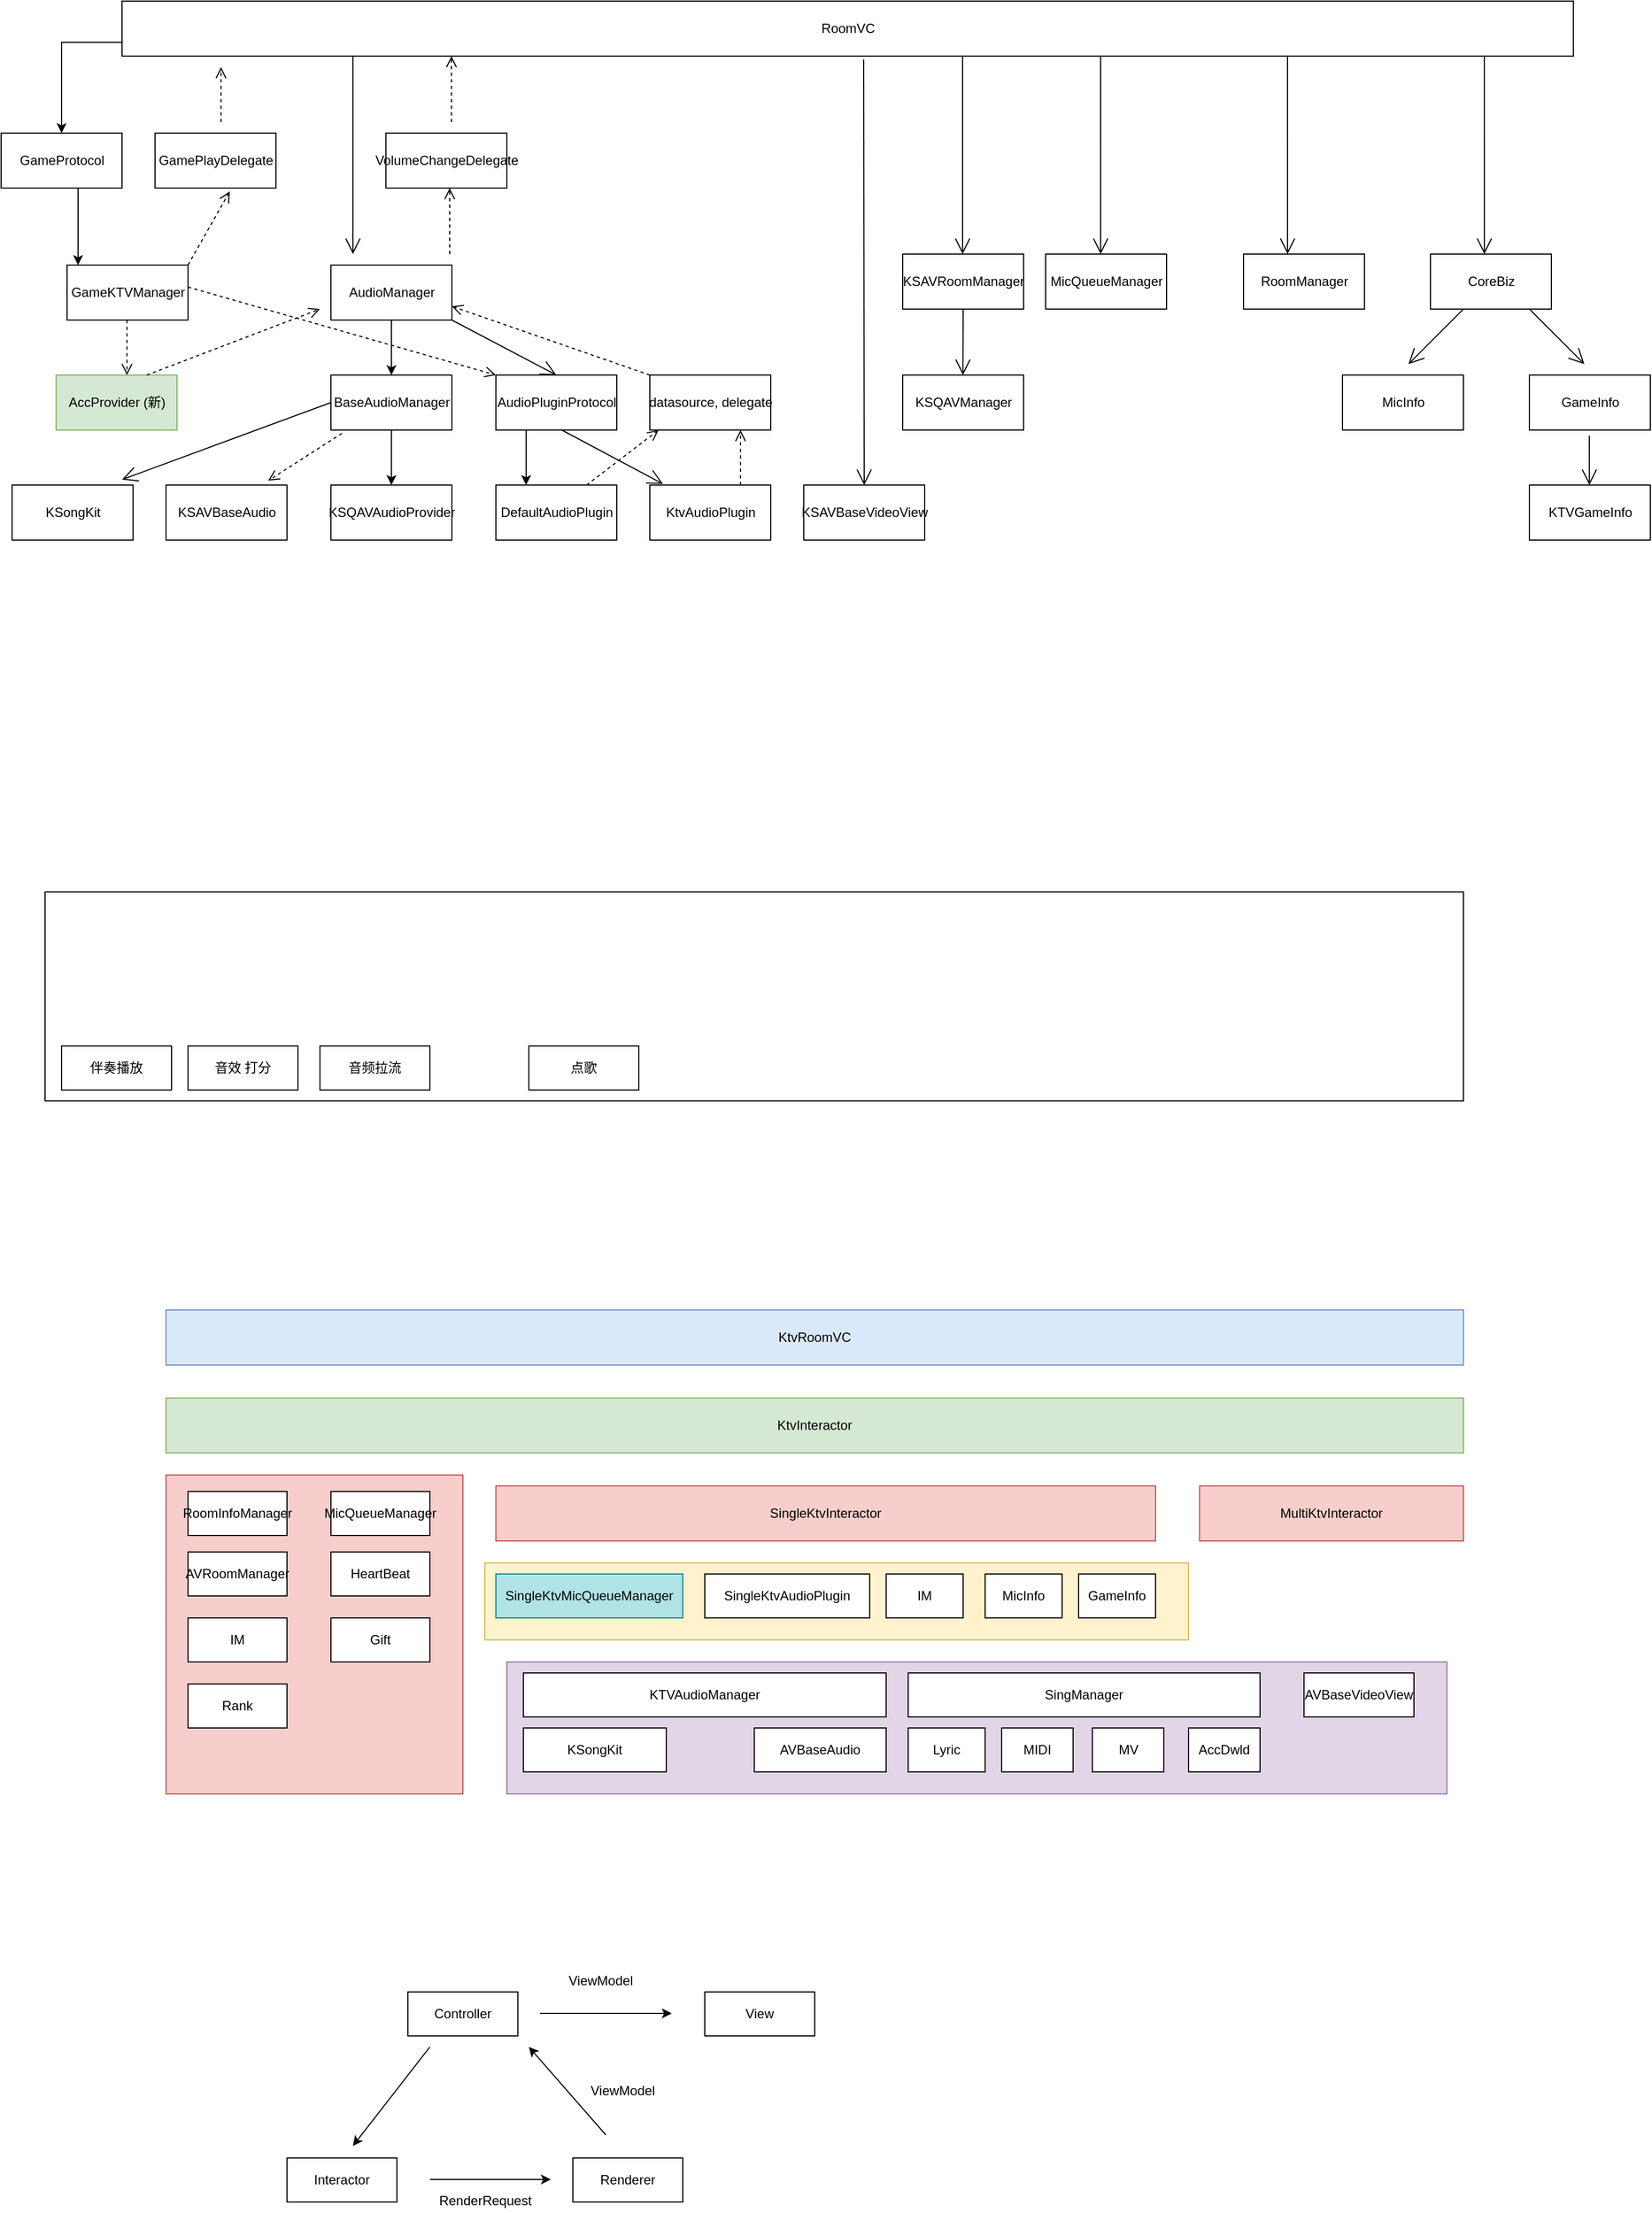 <mxfile version="14.1.1" type="github">
  <diagram id="RX8tZE7j9Tt-qlyoLgVX" name="Page-1">
    <mxGraphModel dx="1721" dy="1003" grid="1" gridSize="10" guides="1" tooltips="1" connect="1" arrows="1" fold="1" page="1" pageScale="1" pageWidth="3300" pageHeight="4681" math="0" shadow="0">
      <root>
        <mxCell id="0" />
        <mxCell id="1" parent="0" />
        <mxCell id="LNAnqtrbUqoBeL77SgQ4-29" value="" style="rounded=0;whiteSpace=wrap;html=1;fillColor=#fff2cc;strokeColor=#d6b656;" parent="1" vertex="1">
          <mxGeometry x="930" y="1800" width="640" height="70" as="geometry" />
        </mxCell>
        <mxCell id="LNAnqtrbUqoBeL77SgQ4-23" value="" style="rounded=0;whiteSpace=wrap;html=1;fillColor=#e1d5e7;strokeColor=#9673a6;" parent="1" vertex="1">
          <mxGeometry x="950" y="1890" width="855" height="120" as="geometry" />
        </mxCell>
        <mxCell id="dRoRpwYoGaoy_X5UFxtA-8" value="RoomManager" style="html=1;" parent="1" vertex="1">
          <mxGeometry x="1620" y="610" width="110" height="50" as="geometry" />
        </mxCell>
        <mxCell id="dRoRpwYoGaoy_X5UFxtA-9" value="MicQueueManager" style="html=1;" parent="1" vertex="1">
          <mxGeometry x="1440" y="610" width="110" height="50" as="geometry" />
        </mxCell>
        <mxCell id="dRoRpwYoGaoy_X5UFxtA-11" value="CoreBiz" style="html=1;" parent="1" vertex="1">
          <mxGeometry x="1790" y="610" width="110" height="50" as="geometry" />
        </mxCell>
        <mxCell id="dRoRpwYoGaoy_X5UFxtA-12" value="MicInfo" style="html=1;" parent="1" vertex="1">
          <mxGeometry x="1710" y="720" width="110" height="50" as="geometry" />
        </mxCell>
        <mxCell id="dRoRpwYoGaoy_X5UFxtA-13" value="GameInfo" style="html=1;" parent="1" vertex="1">
          <mxGeometry x="1880" y="720" width="110" height="50" as="geometry" />
        </mxCell>
        <mxCell id="dRoRpwYoGaoy_X5UFxtA-14" value="KTVGameInfo" style="html=1;" parent="1" vertex="1">
          <mxGeometry x="1880" y="820" width="110" height="50" as="geometry" />
        </mxCell>
        <mxCell id="dRoRpwYoGaoy_X5UFxtA-16" value="GameProtocol" style="html=1;" parent="1" vertex="1">
          <mxGeometry x="490" y="500" width="110" height="50" as="geometry" />
        </mxCell>
        <mxCell id="dRoRpwYoGaoy_X5UFxtA-62" style="edgeStyle=orthogonalEdgeStyle;rounded=0;orthogonalLoop=1;jettySize=auto;html=1;exitX=0.25;exitY=1;exitDx=0;exitDy=0;entryX=0.25;entryY=0;entryDx=0;entryDy=0;" parent="1" source="dRoRpwYoGaoy_X5UFxtA-18" target="dRoRpwYoGaoy_X5UFxtA-59" edge="1">
          <mxGeometry relative="1" as="geometry" />
        </mxCell>
        <mxCell id="dRoRpwYoGaoy_X5UFxtA-18" value="AudioPluginProtocol" style="html=1;" parent="1" vertex="1">
          <mxGeometry x="940" y="720" width="110" height="50" as="geometry" />
        </mxCell>
        <mxCell id="dRoRpwYoGaoy_X5UFxtA-19" value="GameKTVManager" style="html=1;" parent="1" vertex="1">
          <mxGeometry x="550" y="620" width="110" height="50" as="geometry" />
        </mxCell>
        <mxCell id="dRoRpwYoGaoy_X5UFxtA-20" value="GamePlayDelegate" style="html=1;" parent="1" vertex="1">
          <mxGeometry x="630" y="500" width="110" height="50" as="geometry" />
        </mxCell>
        <mxCell id="dRoRpwYoGaoy_X5UFxtA-50" style="edgeStyle=orthogonalEdgeStyle;rounded=0;orthogonalLoop=1;jettySize=auto;html=1;exitX=0;exitY=0.75;exitDx=0;exitDy=0;entryX=0.5;entryY=0;entryDx=0;entryDy=0;" parent="1" source="dRoRpwYoGaoy_X5UFxtA-31" target="dRoRpwYoGaoy_X5UFxtA-16" edge="1">
          <mxGeometry relative="1" as="geometry" />
        </mxCell>
        <mxCell id="dRoRpwYoGaoy_X5UFxtA-31" value="RoomVC" style="html=1;" parent="1" vertex="1">
          <mxGeometry x="600" y="380" width="1320" height="50" as="geometry" />
        </mxCell>
        <mxCell id="dRoRpwYoGaoy_X5UFxtA-58" style="edgeStyle=orthogonalEdgeStyle;rounded=0;orthogonalLoop=1;jettySize=auto;html=1;exitX=0.5;exitY=1;exitDx=0;exitDy=0;entryX=0.5;entryY=0;entryDx=0;entryDy=0;" parent="1" source="dRoRpwYoGaoy_X5UFxtA-37" target="dRoRpwYoGaoy_X5UFxtA-52" edge="1">
          <mxGeometry relative="1" as="geometry" />
        </mxCell>
        <mxCell id="dRoRpwYoGaoy_X5UFxtA-37" value="AudioManager" style="html=1;" parent="1" vertex="1">
          <mxGeometry x="790" y="620" width="110" height="50" as="geometry" />
        </mxCell>
        <mxCell id="dRoRpwYoGaoy_X5UFxtA-38" value="KSAVRoomManager" style="html=1;" parent="1" vertex="1">
          <mxGeometry x="1310" y="610" width="110" height="50" as="geometry" />
        </mxCell>
        <mxCell id="dRoRpwYoGaoy_X5UFxtA-39" value="VolumeChangeDelegate" style="html=1;" parent="1" vertex="1">
          <mxGeometry x="840" y="500" width="110" height="50" as="geometry" />
        </mxCell>
        <mxCell id="dRoRpwYoGaoy_X5UFxtA-46" value="" style="html=1;verticalAlign=bottom;endArrow=open;dashed=1;endSize=8;" parent="1" edge="1">
          <mxGeometry y="50" relative="1" as="geometry">
            <mxPoint x="690" y="490" as="sourcePoint" />
            <mxPoint x="690" y="440" as="targetPoint" />
            <mxPoint as="offset" />
          </mxGeometry>
        </mxCell>
        <mxCell id="dRoRpwYoGaoy_X5UFxtA-47" value="" style="html=1;verticalAlign=bottom;endArrow=open;dashed=1;endSize=8;exitX=1;exitY=0;exitDx=0;exitDy=0;entryX=0.618;entryY=1.06;entryDx=0;entryDy=0;entryPerimeter=0;" parent="1" source="dRoRpwYoGaoy_X5UFxtA-19" target="dRoRpwYoGaoy_X5UFxtA-20" edge="1">
          <mxGeometry y="50" relative="1" as="geometry">
            <mxPoint x="794.5" y="610" as="sourcePoint" />
            <mxPoint x="794.5" y="560" as="targetPoint" />
            <mxPoint as="offset" />
          </mxGeometry>
        </mxCell>
        <mxCell id="dRoRpwYoGaoy_X5UFxtA-48" style="edgeStyle=orthogonalEdgeStyle;rounded=0;orthogonalLoop=1;jettySize=auto;html=1;" parent="1" edge="1">
          <mxGeometry relative="1" as="geometry">
            <mxPoint x="560" y="590" as="sourcePoint" />
            <mxPoint x="560" y="620" as="targetPoint" />
            <Array as="points">
              <mxPoint x="560" y="550" />
              <mxPoint x="560" y="550" />
            </Array>
          </mxGeometry>
        </mxCell>
        <mxCell id="dRoRpwYoGaoy_X5UFxtA-57" style="edgeStyle=orthogonalEdgeStyle;rounded=0;orthogonalLoop=1;jettySize=auto;html=1;exitX=0.5;exitY=1;exitDx=0;exitDy=0;entryX=0.5;entryY=0;entryDx=0;entryDy=0;" parent="1" source="dRoRpwYoGaoy_X5UFxtA-52" target="dRoRpwYoGaoy_X5UFxtA-56" edge="1">
          <mxGeometry relative="1" as="geometry" />
        </mxCell>
        <mxCell id="dRoRpwYoGaoy_X5UFxtA-52" value="BaseAudioManager" style="html=1;" parent="1" vertex="1">
          <mxGeometry x="790" y="720" width="110" height="50" as="geometry" />
        </mxCell>
        <mxCell id="dRoRpwYoGaoy_X5UFxtA-54" value="" style="html=1;verticalAlign=bottom;endArrow=open;dashed=1;endSize=8;entryX=0.618;entryY=1.06;entryDx=0;entryDy=0;entryPerimeter=0;" parent="1" edge="1">
          <mxGeometry y="50" relative="1" as="geometry">
            <mxPoint x="898" y="610" as="sourcePoint" />
            <mxPoint x="897.98" y="550" as="targetPoint" />
            <mxPoint as="offset" />
          </mxGeometry>
        </mxCell>
        <mxCell id="dRoRpwYoGaoy_X5UFxtA-55" value="" style="html=1;verticalAlign=bottom;endArrow=open;dashed=1;endSize=8;entryX=0.618;entryY=1.06;entryDx=0;entryDy=0;entryPerimeter=0;" parent="1" edge="1">
          <mxGeometry y="50" relative="1" as="geometry">
            <mxPoint x="899.62" y="490" as="sourcePoint" />
            <mxPoint x="899.6" y="430" as="targetPoint" />
            <mxPoint as="offset" />
          </mxGeometry>
        </mxCell>
        <mxCell id="dRoRpwYoGaoy_X5UFxtA-56" value="KSQAVAudioProvider" style="html=1;" parent="1" vertex="1">
          <mxGeometry x="790" y="820" width="110" height="50" as="geometry" />
        </mxCell>
        <mxCell id="dRoRpwYoGaoy_X5UFxtA-59" value="DefaultAudioPlugin" style="html=1;" parent="1" vertex="1">
          <mxGeometry x="940" y="820" width="110" height="50" as="geometry" />
        </mxCell>
        <mxCell id="dRoRpwYoGaoy_X5UFxtA-60" value="KtvAudioPlugin" style="html=1;" parent="1" vertex="1">
          <mxGeometry x="1080" y="820" width="110" height="50" as="geometry" />
        </mxCell>
        <mxCell id="dRoRpwYoGaoy_X5UFxtA-64" value="datasource, delegate" style="html=1;" parent="1" vertex="1">
          <mxGeometry x="1080" y="720" width="110" height="50" as="geometry" />
        </mxCell>
        <mxCell id="dRoRpwYoGaoy_X5UFxtA-67" value="" style="html=1;verticalAlign=bottom;endArrow=open;dashed=1;endSize=8;exitX=0.75;exitY=0;exitDx=0;exitDy=0;entryX=0.618;entryY=1.06;entryDx=0;entryDy=0;entryPerimeter=0;" parent="1" source="dRoRpwYoGaoy_X5UFxtA-59" edge="1">
          <mxGeometry y="50" relative="1" as="geometry">
            <mxPoint x="1050" y="837" as="sourcePoint" />
            <mxPoint x="1087.98" y="770" as="targetPoint" />
            <mxPoint as="offset" />
          </mxGeometry>
        </mxCell>
        <mxCell id="dRoRpwYoGaoy_X5UFxtA-68" value="" style="html=1;verticalAlign=bottom;endArrow=open;dashed=1;endSize=8;exitX=0.75;exitY=0;exitDx=0;exitDy=0;entryX=0.75;entryY=1;entryDx=0;entryDy=0;" parent="1" source="dRoRpwYoGaoy_X5UFxtA-60" target="dRoRpwYoGaoy_X5UFxtA-64" edge="1">
          <mxGeometry y="50" relative="1" as="geometry">
            <mxPoint x="1120" y="820" as="sourcePoint" />
            <mxPoint x="1185.48" y="770" as="targetPoint" />
            <mxPoint as="offset" />
          </mxGeometry>
        </mxCell>
        <mxCell id="dRoRpwYoGaoy_X5UFxtA-69" value="" style="html=1;verticalAlign=bottom;endArrow=open;dashed=1;endSize=8;exitX=0;exitY=0;exitDx=0;exitDy=0;entryX=1;entryY=0.75;entryDx=0;entryDy=0;" parent="1" source="dRoRpwYoGaoy_X5UFxtA-64" target="dRoRpwYoGaoy_X5UFxtA-37" edge="1">
          <mxGeometry y="50" relative="1" as="geometry">
            <mxPoint x="1070" y="710" as="sourcePoint" />
            <mxPoint x="1070" y="660" as="targetPoint" />
            <mxPoint as="offset" />
          </mxGeometry>
        </mxCell>
        <mxCell id="dRoRpwYoGaoy_X5UFxtA-71" value="" style="endArrow=open;endFill=1;endSize=12;html=1;entryX=0.109;entryY=-0.02;entryDx=0;entryDy=0;entryPerimeter=0;" parent="1" target="dRoRpwYoGaoy_X5UFxtA-60" edge="1">
          <mxGeometry width="160" relative="1" as="geometry">
            <mxPoint x="1000" y="770" as="sourcePoint" />
            <mxPoint x="1090" y="830" as="targetPoint" />
          </mxGeometry>
        </mxCell>
        <mxCell id="dRoRpwYoGaoy_X5UFxtA-73" value="" style="endArrow=open;endFill=1;endSize=12;html=1;" parent="1" edge="1">
          <mxGeometry width="160" relative="1" as="geometry">
            <mxPoint x="810" y="430" as="sourcePoint" />
            <mxPoint x="810" y="610" as="targetPoint" />
          </mxGeometry>
        </mxCell>
        <mxCell id="dRoRpwYoGaoy_X5UFxtA-74" value="" style="endArrow=open;endFill=1;endSize=12;html=1;" parent="1" edge="1">
          <mxGeometry width="160" relative="1" as="geometry">
            <mxPoint x="1364.5" y="430" as="sourcePoint" />
            <mxPoint x="1364.5" y="610" as="targetPoint" />
          </mxGeometry>
        </mxCell>
        <mxCell id="dRoRpwYoGaoy_X5UFxtA-75" value="" style="endArrow=open;endFill=1;endSize=12;html=1;entryX=0.455;entryY=0;entryDx=0;entryDy=0;entryPerimeter=0;" parent="1" target="dRoRpwYoGaoy_X5UFxtA-9" edge="1">
          <mxGeometry width="160" relative="1" as="geometry">
            <mxPoint x="1490" y="430" as="sourcePoint" />
            <mxPoint x="1490" y="595" as="targetPoint" />
          </mxGeometry>
        </mxCell>
        <mxCell id="dRoRpwYoGaoy_X5UFxtA-76" value="KSQAVManager" style="html=1;" parent="1" vertex="1">
          <mxGeometry x="1310" y="720" width="110" height="50" as="geometry" />
        </mxCell>
        <mxCell id="dRoRpwYoGaoy_X5UFxtA-77" value="" style="endArrow=open;endFill=1;endSize=12;html=1;" parent="1" edge="1">
          <mxGeometry width="160" relative="1" as="geometry">
            <mxPoint x="1365.01" y="660" as="sourcePoint" />
            <mxPoint x="1364.76" y="720" as="targetPoint" />
          </mxGeometry>
        </mxCell>
        <mxCell id="dRoRpwYoGaoy_X5UFxtA-78" value="AccProvider (新)" style="html=1;fillColor=#d5e8d4;strokeColor=#82b366;" parent="1" vertex="1">
          <mxGeometry x="540" y="720" width="110" height="50" as="geometry" />
        </mxCell>
        <mxCell id="dRoRpwYoGaoy_X5UFxtA-80" value="" style="html=1;verticalAlign=bottom;endArrow=open;dashed=1;endSize=8;entryX=0.618;entryY=1.06;entryDx=0;entryDy=0;entryPerimeter=0;fillColor=#f8cecc;" parent="1" edge="1">
          <mxGeometry y="50" relative="1" as="geometry">
            <mxPoint x="604.5" y="670" as="sourcePoint" />
            <mxPoint x="604.5" y="720" as="targetPoint" />
            <mxPoint as="offset" />
          </mxGeometry>
        </mxCell>
        <mxCell id="dRoRpwYoGaoy_X5UFxtA-81" value="" style="html=1;verticalAlign=bottom;endArrow=open;dashed=1;endSize=8;exitX=0.75;exitY=0;exitDx=0;exitDy=0;" parent="1" source="dRoRpwYoGaoy_X5UFxtA-78" edge="1">
          <mxGeometry y="50" relative="1" as="geometry">
            <mxPoint x="690" y="690" as="sourcePoint" />
            <mxPoint x="780" y="660" as="targetPoint" />
            <mxPoint as="offset" />
          </mxGeometry>
        </mxCell>
        <mxCell id="YZkKuV9QOpAfeZF1AWrd-1" value="" style="endArrow=open;endFill=1;endSize=12;html=1;entryX=0.455;entryY=0;entryDx=0;entryDy=0;entryPerimeter=0;" parent="1" edge="1">
          <mxGeometry width="160" relative="1" as="geometry">
            <mxPoint x="1660" y="430" as="sourcePoint" />
            <mxPoint x="1660.05" y="610" as="targetPoint" />
          </mxGeometry>
        </mxCell>
        <mxCell id="YZkKuV9QOpAfeZF1AWrd-2" value="" style="endArrow=open;endFill=1;endSize=12;html=1;entryX=0.455;entryY=0;entryDx=0;entryDy=0;entryPerimeter=0;" parent="1" edge="1">
          <mxGeometry width="160" relative="1" as="geometry">
            <mxPoint x="1839" y="430" as="sourcePoint" />
            <mxPoint x="1839.05" y="610" as="targetPoint" />
          </mxGeometry>
        </mxCell>
        <mxCell id="YZkKuV9QOpAfeZF1AWrd-3" value="" style="endArrow=open;endFill=1;endSize=12;html=1;entryX=0.455;entryY=0;entryDx=0;entryDy=0;entryPerimeter=0;" parent="1" edge="1">
          <mxGeometry width="160" relative="1" as="geometry">
            <mxPoint x="1820" y="660" as="sourcePoint" />
            <mxPoint x="1770.0" y="710" as="targetPoint" />
          </mxGeometry>
        </mxCell>
        <mxCell id="YZkKuV9QOpAfeZF1AWrd-4" value="" style="endArrow=open;endFill=1;endSize=12;html=1;entryX=0.455;entryY=0;entryDx=0;entryDy=0;entryPerimeter=0;" parent="1" edge="1">
          <mxGeometry width="160" relative="1" as="geometry">
            <mxPoint x="1880" y="660" as="sourcePoint" />
            <mxPoint x="1930" y="710" as="targetPoint" />
          </mxGeometry>
        </mxCell>
        <mxCell id="YZkKuV9QOpAfeZF1AWrd-5" value="" style="endArrow=open;endFill=1;endSize=12;html=1;entryX=0.455;entryY=0;entryDx=0;entryDy=0;entryPerimeter=0;" parent="1" edge="1">
          <mxGeometry width="160" relative="1" as="geometry">
            <mxPoint x="1934.5" y="775" as="sourcePoint" />
            <mxPoint x="1934.55" y="820" as="targetPoint" />
          </mxGeometry>
        </mxCell>
        <mxCell id="YZkKuV9QOpAfeZF1AWrd-7" value="" style="html=1;verticalAlign=bottom;endArrow=open;dashed=1;endSize=8;exitX=0.75;exitY=0;exitDx=0;exitDy=0;entryX=0;entryY=0;entryDx=0;entryDy=0;" parent="1" target="dRoRpwYoGaoy_X5UFxtA-18" edge="1">
          <mxGeometry y="50" relative="1" as="geometry">
            <mxPoint x="660" y="640" as="sourcePoint" />
            <mxPoint x="930" y="720" as="targetPoint" />
            <mxPoint as="offset" />
          </mxGeometry>
        </mxCell>
        <mxCell id="YZkKuV9QOpAfeZF1AWrd-8" value="" style="rounded=0;whiteSpace=wrap;html=1;" parent="1" vertex="1">
          <mxGeometry x="530" y="1190" width="1290" height="190" as="geometry" />
        </mxCell>
        <mxCell id="YZkKuV9QOpAfeZF1AWrd-9" value="伴奏播放" style="rounded=0;whiteSpace=wrap;html=1;" parent="1" vertex="1">
          <mxGeometry x="545" y="1330" width="100" height="40" as="geometry" />
        </mxCell>
        <mxCell id="YZkKuV9QOpAfeZF1AWrd-11" value="音频拉流" style="rounded=0;whiteSpace=wrap;html=1;" parent="1" vertex="1">
          <mxGeometry x="780" y="1330" width="100" height="40" as="geometry" />
        </mxCell>
        <mxCell id="YZkKuV9QOpAfeZF1AWrd-12" value="KSAVBaseAudio" style="html=1;" parent="1" vertex="1">
          <mxGeometry x="640" y="820" width="110" height="50" as="geometry" />
        </mxCell>
        <mxCell id="YZkKuV9QOpAfeZF1AWrd-13" value="" style="html=1;verticalAlign=bottom;endArrow=open;dashed=1;endSize=8;entryX=0.845;entryY=-0.08;entryDx=0;entryDy=0;entryPerimeter=0;exitX=0.091;exitY=1.06;exitDx=0;exitDy=0;exitPerimeter=0;" parent="1" source="dRoRpwYoGaoy_X5UFxtA-52" target="YZkKuV9QOpAfeZF1AWrd-12" edge="1">
          <mxGeometry y="50" relative="1" as="geometry">
            <mxPoint x="760" y="760" as="sourcePoint" />
            <mxPoint x="760" y="810" as="targetPoint" />
            <mxPoint as="offset" />
          </mxGeometry>
        </mxCell>
        <mxCell id="YZkKuV9QOpAfeZF1AWrd-14" value="KSongKit" style="html=1;" parent="1" vertex="1">
          <mxGeometry x="500" y="820" width="110" height="50" as="geometry" />
        </mxCell>
        <mxCell id="YZkKuV9QOpAfeZF1AWrd-15" value="音效 打分" style="rounded=0;whiteSpace=wrap;html=1;" parent="1" vertex="1">
          <mxGeometry x="660" y="1330" width="100" height="40" as="geometry" />
        </mxCell>
        <mxCell id="YZkKuV9QOpAfeZF1AWrd-17" value="" style="endArrow=open;endFill=1;endSize=12;html=1;exitX=1;exitY=1;exitDx=0;exitDy=0;entryX=0.5;entryY=0;entryDx=0;entryDy=0;" parent="1" source="dRoRpwYoGaoy_X5UFxtA-37" target="dRoRpwYoGaoy_X5UFxtA-18" edge="1">
          <mxGeometry width="160" relative="1" as="geometry">
            <mxPoint x="800" y="680" as="sourcePoint" />
            <mxPoint x="740" y="730" as="targetPoint" />
          </mxGeometry>
        </mxCell>
        <mxCell id="YZkKuV9QOpAfeZF1AWrd-18" value="" style="endArrow=open;endFill=1;endSize=12;html=1;exitX=0;exitY=0.5;exitDx=0;exitDy=0;entryX=0.909;entryY=-0.1;entryDx=0;entryDy=0;entryPerimeter=0;" parent="1" source="dRoRpwYoGaoy_X5UFxtA-52" target="YZkKuV9QOpAfeZF1AWrd-14" edge="1">
          <mxGeometry width="160" relative="1" as="geometry">
            <mxPoint x="655" y="740" as="sourcePoint" />
            <mxPoint x="750" y="790" as="targetPoint" />
          </mxGeometry>
        </mxCell>
        <mxCell id="YZkKuV9QOpAfeZF1AWrd-19" value="点歌" style="rounded=0;whiteSpace=wrap;html=1;" parent="1" vertex="1">
          <mxGeometry x="970" y="1330" width="100" height="40" as="geometry" />
        </mxCell>
        <mxCell id="-WgHUGJGcXcpyEQhcgl2-1" value="KSAVBaseVideoView" style="html=1;" parent="1" vertex="1">
          <mxGeometry x="1220" y="820" width="110" height="50" as="geometry" />
        </mxCell>
        <mxCell id="-WgHUGJGcXcpyEQhcgl2-2" value="" style="endArrow=open;endFill=1;endSize=12;html=1;exitX=0.511;exitY=1.06;exitDx=0;exitDy=0;exitPerimeter=0;entryX=0.5;entryY=0;entryDx=0;entryDy=0;" parent="1" source="dRoRpwYoGaoy_X5UFxtA-31" target="-WgHUGJGcXcpyEQhcgl2-1" edge="1">
          <mxGeometry width="160" relative="1" as="geometry">
            <mxPoint x="1275" y="520" as="sourcePoint" />
            <mxPoint x="1274.5" y="810" as="targetPoint" />
          </mxGeometry>
        </mxCell>
        <mxCell id="LNAnqtrbUqoBeL77SgQ4-1" value="SingleKtvInteractor" style="rounded=0;whiteSpace=wrap;html=1;fillColor=#f8cecc;strokeColor=#b85450;" parent="1" vertex="1">
          <mxGeometry x="940" y="1730" width="600" height="50" as="geometry" />
        </mxCell>
        <mxCell id="LNAnqtrbUqoBeL77SgQ4-2" value="MultiKtvInteractor" style="rounded=0;whiteSpace=wrap;html=1;fillColor=#f8cecc;strokeColor=#b85450;" parent="1" vertex="1">
          <mxGeometry x="1580" y="1730" width="240" height="50" as="geometry" />
        </mxCell>
        <mxCell id="LNAnqtrbUqoBeL77SgQ4-3" value="KtvInteractor" style="rounded=0;whiteSpace=wrap;html=1;fillColor=#d5e8d4;strokeColor=#82b366;" parent="1" vertex="1">
          <mxGeometry x="640" y="1650" width="1180" height="50" as="geometry" />
        </mxCell>
        <mxCell id="LNAnqtrbUqoBeL77SgQ4-4" value="" style="rounded=0;whiteSpace=wrap;html=1;fillColor=#f8cecc;strokeColor=#b85450;" parent="1" vertex="1">
          <mxGeometry x="640" y="1720" width="270" height="290" as="geometry" />
        </mxCell>
        <mxCell id="LNAnqtrbUqoBeL77SgQ4-5" value="RoomInfoManager" style="rounded=0;whiteSpace=wrap;html=1;" parent="1" vertex="1">
          <mxGeometry x="660" y="1735" width="90" height="40" as="geometry" />
        </mxCell>
        <mxCell id="LNAnqtrbUqoBeL77SgQ4-6" value="MicQueueManager" style="rounded=0;whiteSpace=wrap;html=1;" parent="1" vertex="1">
          <mxGeometry x="790" y="1735" width="90" height="40" as="geometry" />
        </mxCell>
        <mxCell id="LNAnqtrbUqoBeL77SgQ4-7" value="IM" style="rounded=0;whiteSpace=wrap;html=1;" parent="1" vertex="1">
          <mxGeometry x="660" y="1850" width="90" height="40" as="geometry" />
        </mxCell>
        <mxCell id="LNAnqtrbUqoBeL77SgQ4-8" value="HeartBeat" style="rounded=0;whiteSpace=wrap;html=1;" parent="1" vertex="1">
          <mxGeometry x="790" y="1790" width="90" height="40" as="geometry" />
        </mxCell>
        <mxCell id="LNAnqtrbUqoBeL77SgQ4-9" value="Rank" style="rounded=0;whiteSpace=wrap;html=1;" parent="1" vertex="1">
          <mxGeometry x="660" y="1910" width="90" height="40" as="geometry" />
        </mxCell>
        <mxCell id="LNAnqtrbUqoBeL77SgQ4-10" value="Gift" style="rounded=0;whiteSpace=wrap;html=1;" parent="1" vertex="1">
          <mxGeometry x="790" y="1850" width="90" height="40" as="geometry" />
        </mxCell>
        <mxCell id="LNAnqtrbUqoBeL77SgQ4-11" value="SingleKtvMicQueueManager" style="rounded=0;whiteSpace=wrap;html=1;fillColor=#b0e3e6;strokeColor=#0e8088;" parent="1" vertex="1">
          <mxGeometry x="940" y="1810" width="170" height="40" as="geometry" />
        </mxCell>
        <mxCell id="LNAnqtrbUqoBeL77SgQ4-12" value="SingManager" style="rounded=0;whiteSpace=wrap;html=1;" parent="1" vertex="1">
          <mxGeometry x="1315" y="1900" width="320" height="40" as="geometry" />
        </mxCell>
        <mxCell id="LNAnqtrbUqoBeL77SgQ4-13" value="KTVAudioManager" style="rounded=0;whiteSpace=wrap;html=1;" parent="1" vertex="1">
          <mxGeometry x="965" y="1900" width="330" height="40" as="geometry" />
        </mxCell>
        <mxCell id="LNAnqtrbUqoBeL77SgQ4-14" value="SingleKtvAudioPlugin" style="rounded=0;whiteSpace=wrap;html=1;" parent="1" vertex="1">
          <mxGeometry x="1130" y="1810" width="150" height="40" as="geometry" />
        </mxCell>
        <mxCell id="LNAnqtrbUqoBeL77SgQ4-16" value="KSongKit" style="rounded=0;whiteSpace=wrap;html=1;" parent="1" vertex="1">
          <mxGeometry x="965" y="1950" width="130" height="40" as="geometry" />
        </mxCell>
        <mxCell id="LNAnqtrbUqoBeL77SgQ4-17" value="AVBaseAudio" style="rounded=0;whiteSpace=wrap;html=1;" parent="1" vertex="1">
          <mxGeometry x="1175" y="1950" width="120" height="40" as="geometry" />
        </mxCell>
        <mxCell id="LNAnqtrbUqoBeL77SgQ4-18" value="AVRoomManager" style="rounded=0;whiteSpace=wrap;html=1;" parent="1" vertex="1">
          <mxGeometry x="660" y="1790" width="90" height="40" as="geometry" />
        </mxCell>
        <mxCell id="LNAnqtrbUqoBeL77SgQ4-19" value="Lyric" style="rounded=0;whiteSpace=wrap;html=1;" parent="1" vertex="1">
          <mxGeometry x="1315" y="1950" width="70" height="40" as="geometry" />
        </mxCell>
        <mxCell id="LNAnqtrbUqoBeL77SgQ4-20" value="MIDI" style="rounded=0;whiteSpace=wrap;html=1;" parent="1" vertex="1">
          <mxGeometry x="1400" y="1950" width="65" height="40" as="geometry" />
        </mxCell>
        <mxCell id="LNAnqtrbUqoBeL77SgQ4-21" value="MV" style="rounded=0;whiteSpace=wrap;html=1;" parent="1" vertex="1">
          <mxGeometry x="1482.5" y="1950" width="65" height="40" as="geometry" />
        </mxCell>
        <mxCell id="LNAnqtrbUqoBeL77SgQ4-22" value="AccDwld" style="rounded=0;whiteSpace=wrap;html=1;" parent="1" vertex="1">
          <mxGeometry x="1570" y="1950" width="65" height="40" as="geometry" />
        </mxCell>
        <mxCell id="LNAnqtrbUqoBeL77SgQ4-24" value="AVBaseVideoView" style="rounded=0;whiteSpace=wrap;html=1;" parent="1" vertex="1">
          <mxGeometry x="1675" y="1900" width="100" height="40" as="geometry" />
        </mxCell>
        <mxCell id="LNAnqtrbUqoBeL77SgQ4-25" value="IM" style="rounded=0;whiteSpace=wrap;html=1;" parent="1" vertex="1">
          <mxGeometry x="1295" y="1810" width="70" height="40" as="geometry" />
        </mxCell>
        <mxCell id="LNAnqtrbUqoBeL77SgQ4-26" value="MicInfo" style="rounded=0;whiteSpace=wrap;html=1;" parent="1" vertex="1">
          <mxGeometry x="1385" y="1810" width="70" height="40" as="geometry" />
        </mxCell>
        <mxCell id="LNAnqtrbUqoBeL77SgQ4-27" value="GameInfo" style="rounded=0;whiteSpace=wrap;html=1;" parent="1" vertex="1">
          <mxGeometry x="1470" y="1810" width="70" height="40" as="geometry" />
        </mxCell>
        <mxCell id="LNAnqtrbUqoBeL77SgQ4-28" value="KtvRoomVC" style="rounded=0;whiteSpace=wrap;html=1;fillColor=#dae8fc;strokeColor=#6c8ebf;" parent="1" vertex="1">
          <mxGeometry x="640" y="1570" width="1180" height="50" as="geometry" />
        </mxCell>
        <mxCell id="snDdvUKNxLodvdEmXfqC-1" value="Controller" style="rounded=0;whiteSpace=wrap;html=1;" vertex="1" parent="1">
          <mxGeometry x="860" y="2190" width="100" height="40" as="geometry" />
        </mxCell>
        <mxCell id="snDdvUKNxLodvdEmXfqC-2" value="Interactor" style="rounded=0;whiteSpace=wrap;html=1;" vertex="1" parent="1">
          <mxGeometry x="750" y="2341" width="100" height="40" as="geometry" />
        </mxCell>
        <mxCell id="snDdvUKNxLodvdEmXfqC-3" value="Renderer" style="rounded=0;whiteSpace=wrap;html=1;" vertex="1" parent="1">
          <mxGeometry x="1010" y="2341" width="100" height="40" as="geometry" />
        </mxCell>
        <mxCell id="snDdvUKNxLodvdEmXfqC-4" value="View" style="rounded=0;whiteSpace=wrap;html=1;" vertex="1" parent="1">
          <mxGeometry x="1130" y="2190" width="100" height="40" as="geometry" />
        </mxCell>
        <mxCell id="snDdvUKNxLodvdEmXfqC-7" value="" style="endArrow=classic;html=1;" edge="1" parent="1">
          <mxGeometry width="50" height="50" relative="1" as="geometry">
            <mxPoint x="880" y="2240" as="sourcePoint" />
            <mxPoint x="810" y="2330" as="targetPoint" />
          </mxGeometry>
        </mxCell>
        <mxCell id="snDdvUKNxLodvdEmXfqC-8" value="" style="endArrow=classic;html=1;" edge="1" parent="1">
          <mxGeometry width="50" height="50" relative="1" as="geometry">
            <mxPoint x="880" y="2360.5" as="sourcePoint" />
            <mxPoint x="990" y="2360.5" as="targetPoint" />
          </mxGeometry>
        </mxCell>
        <mxCell id="snDdvUKNxLodvdEmXfqC-9" value="" style="endArrow=classic;html=1;" edge="1" parent="1">
          <mxGeometry width="50" height="50" relative="1" as="geometry">
            <mxPoint x="1040" y="2320" as="sourcePoint" />
            <mxPoint x="970" y="2240" as="targetPoint" />
          </mxGeometry>
        </mxCell>
        <mxCell id="snDdvUKNxLodvdEmXfqC-10" value="" style="endArrow=classic;html=1;" edge="1" parent="1">
          <mxGeometry width="50" height="50" relative="1" as="geometry">
            <mxPoint x="980" y="2209.5" as="sourcePoint" />
            <mxPoint x="1100" y="2209.5" as="targetPoint" />
          </mxGeometry>
        </mxCell>
        <mxCell id="snDdvUKNxLodvdEmXfqC-11" value="RenderRequest" style="text;html=1;align=center;verticalAlign=middle;resizable=0;points=[];autosize=1;" vertex="1" parent="1">
          <mxGeometry x="880" y="2370" width="100" height="20" as="geometry" />
        </mxCell>
        <mxCell id="snDdvUKNxLodvdEmXfqC-12" value="ViewModel" style="text;html=1;align=center;verticalAlign=middle;resizable=0;points=[];autosize=1;" vertex="1" parent="1">
          <mxGeometry x="1020" y="2270" width="70" height="20" as="geometry" />
        </mxCell>
        <mxCell id="snDdvUKNxLodvdEmXfqC-13" value="ViewModel" style="text;html=1;align=center;verticalAlign=middle;resizable=0;points=[];autosize=1;" vertex="1" parent="1">
          <mxGeometry x="1000" y="2170" width="70" height="20" as="geometry" />
        </mxCell>
      </root>
    </mxGraphModel>
  </diagram>
</mxfile>
